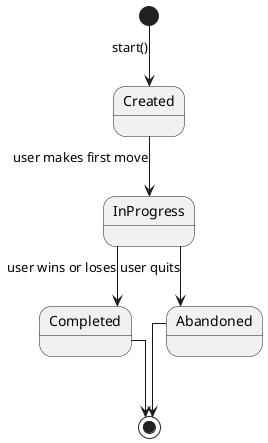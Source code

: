 @startuml
top to bottom direction
skinparam linetype ortho

[*] --> Created : start()
Created --> InProgress : user makes first move
InProgress --> Completed : user wins or loses
InProgress --> Abandoned : user quits
Completed --> [*]
Abandoned --> [*]

state Created
state InProgress
state Completed
state Abandoned
@enduml 